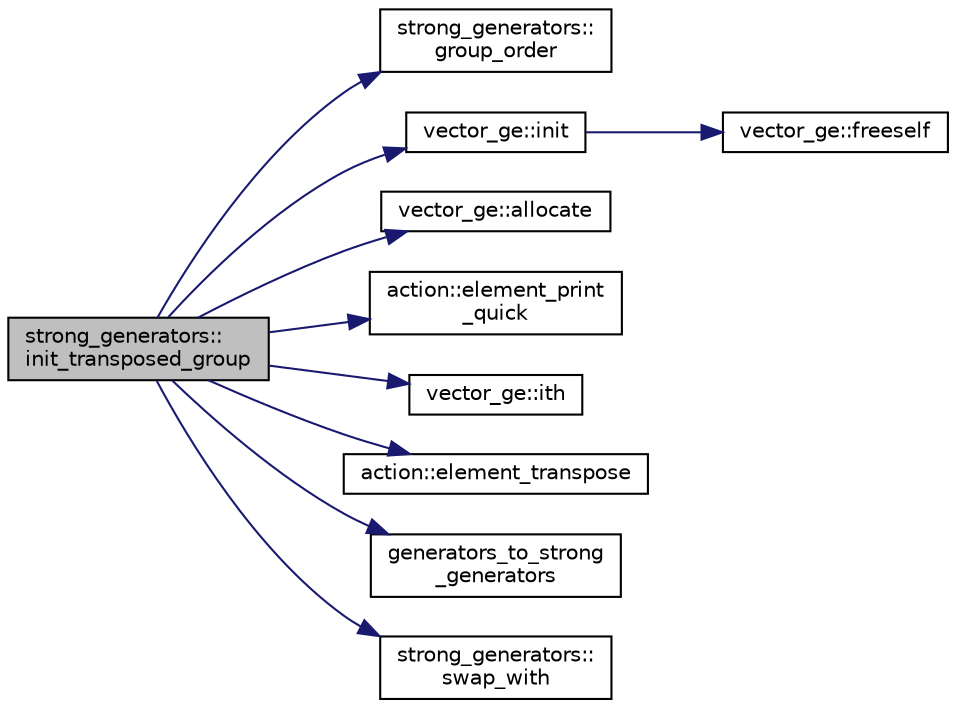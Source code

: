 digraph "strong_generators::init_transposed_group"
{
  edge [fontname="Helvetica",fontsize="10",labelfontname="Helvetica",labelfontsize="10"];
  node [fontname="Helvetica",fontsize="10",shape=record];
  rankdir="LR";
  Node3955 [label="strong_generators::\linit_transposed_group",height=0.2,width=0.4,color="black", fillcolor="grey75", style="filled", fontcolor="black"];
  Node3955 -> Node3956 [color="midnightblue",fontsize="10",style="solid",fontname="Helvetica"];
  Node3956 [label="strong_generators::\lgroup_order",height=0.2,width=0.4,color="black", fillcolor="white", style="filled",URL="$dc/d09/classstrong__generators.html#a91f453c2bfd6502b96f4b4eed16beb20"];
  Node3955 -> Node3957 [color="midnightblue",fontsize="10",style="solid",fontname="Helvetica"];
  Node3957 [label="vector_ge::init",height=0.2,width=0.4,color="black", fillcolor="white", style="filled",URL="$d4/d6e/classvector__ge.html#afe1d6befd1f1501e6be34afbaa9d30a8"];
  Node3957 -> Node3958 [color="midnightblue",fontsize="10",style="solid",fontname="Helvetica"];
  Node3958 [label="vector_ge::freeself",height=0.2,width=0.4,color="black", fillcolor="white", style="filled",URL="$d4/d6e/classvector__ge.html#aa002e4b715cc73a9b8b367d29700b452"];
  Node3955 -> Node3959 [color="midnightblue",fontsize="10",style="solid",fontname="Helvetica"];
  Node3959 [label="vector_ge::allocate",height=0.2,width=0.4,color="black", fillcolor="white", style="filled",URL="$d4/d6e/classvector__ge.html#a35b062a9201b30f0a87bf87702d243ae"];
  Node3955 -> Node3960 [color="midnightblue",fontsize="10",style="solid",fontname="Helvetica"];
  Node3960 [label="action::element_print\l_quick",height=0.2,width=0.4,color="black", fillcolor="white", style="filled",URL="$d2/d86/classaction.html#a4844680cf6750396f76494a28655265b"];
  Node3955 -> Node3961 [color="midnightblue",fontsize="10",style="solid",fontname="Helvetica"];
  Node3961 [label="vector_ge::ith",height=0.2,width=0.4,color="black", fillcolor="white", style="filled",URL="$d4/d6e/classvector__ge.html#a1ff002e8b746a9beb119d57dcd4a15ff"];
  Node3955 -> Node3962 [color="midnightblue",fontsize="10",style="solid",fontname="Helvetica"];
  Node3962 [label="action::element_transpose",height=0.2,width=0.4,color="black", fillcolor="white", style="filled",URL="$d2/d86/classaction.html#abecb246cacc5cc3987c6866068e6f505"];
  Node3955 -> Node3963 [color="midnightblue",fontsize="10",style="solid",fontname="Helvetica"];
  Node3963 [label="generators_to_strong\l_generators",height=0.2,width=0.4,color="black", fillcolor="white", style="filled",URL="$d5/d90/action__global_8_c.html#aaa17f24fdab7065fbb11a06c513a4562"];
  Node3955 -> Node3964 [color="midnightblue",fontsize="10",style="solid",fontname="Helvetica"];
  Node3964 [label="strong_generators::\lswap_with",height=0.2,width=0.4,color="black", fillcolor="white", style="filled",URL="$dc/d09/classstrong__generators.html#ae012a4e28138a5f193c659ca34d359f3"];
}
